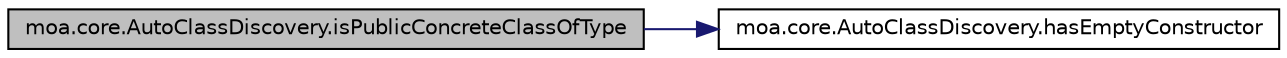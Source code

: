 digraph G
{
  edge [fontname="Helvetica",fontsize="10",labelfontname="Helvetica",labelfontsize="10"];
  node [fontname="Helvetica",fontsize="10",shape=record];
  rankdir=LR;
  Node1 [label="moa.core.AutoClassDiscovery.isPublicConcreteClassOfType",height=0.2,width=0.4,color="black", fillcolor="grey75", style="filled" fontcolor="black"];
  Node1 -> Node2 [color="midnightblue",fontsize="10",style="solid",fontname="Helvetica"];
  Node2 [label="moa.core.AutoClassDiscovery.hasEmptyConstructor",height=0.2,width=0.4,color="black", fillcolor="white", style="filled",URL="$classmoa_1_1core_1_1AutoClassDiscovery.html#abe90a4f0fff98e1186906153c8c8de44"];
}
